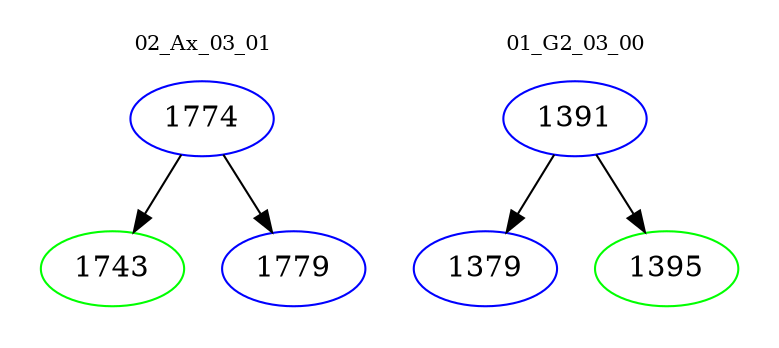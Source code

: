 digraph{
subgraph cluster_0 {
color = white
label = "02_Ax_03_01";
fontsize=10;
T0_1774 [label="1774", color="blue"]
T0_1774 -> T0_1743 [color="black"]
T0_1743 [label="1743", color="green"]
T0_1774 -> T0_1779 [color="black"]
T0_1779 [label="1779", color="blue"]
}
subgraph cluster_1 {
color = white
label = "01_G2_03_00";
fontsize=10;
T1_1391 [label="1391", color="blue"]
T1_1391 -> T1_1379 [color="black"]
T1_1379 [label="1379", color="blue"]
T1_1391 -> T1_1395 [color="black"]
T1_1395 [label="1395", color="green"]
}
}
